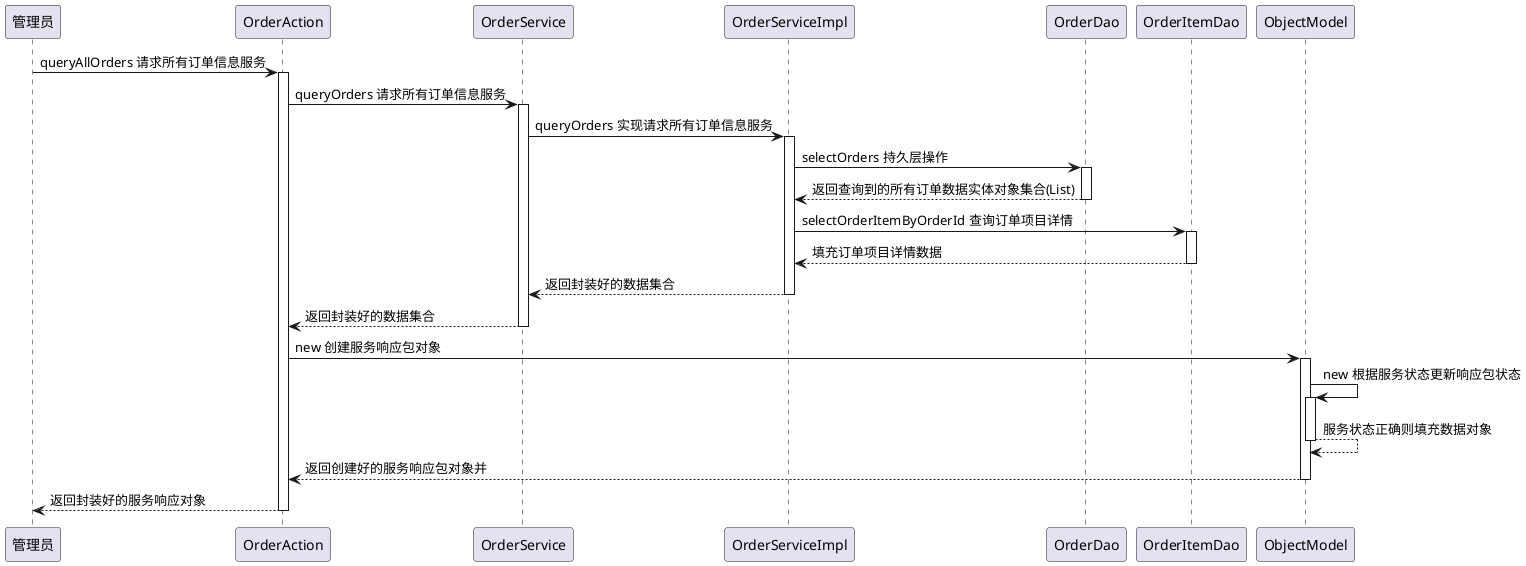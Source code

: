 @startuml
participant 管理员
管理员 -> OrderAction : queryAllOrders 请求所有订单信息服务
activate OrderAction
OrderAction -> OrderService : queryOrders 请求所有订单信息服务
activate OrderService
OrderService -> OrderServiceImpl : queryOrders 实现请求所有订单信息服务
activate OrderServiceImpl
OrderServiceImpl -> OrderDao : selectOrders 持久层操作
activate OrderDao
OrderDao --> OrderServiceImpl : 返回查询到的所有订单数据实体对象集合(List)
deactivate OrderDao
OrderServiceImpl -> OrderItemDao : selectOrderItemByOrderId 查询订单项目详情
activate OrderItemDao
OrderItemDao --> OrderServiceImpl : 填充订单项目详情数据
deactivate OrderItemDao
OrderServiceImpl --> OrderService : 返回封装好的数据集合
deactivate OrderServiceImpl
OrderService --> OrderAction : 返回封装好的数据集合
deactivate OrderService
OrderAction -> ObjectModel : new 创建服务响应包对象
activate ObjectModel
ObjectModel -> ObjectModel : new 根据服务状态更新响应包状态
activate ObjectModel
ObjectModel --> ObjectModel : 服务状态正确则填充数据对象
deactivate ObjectModel
ObjectModel --> OrderAction : 返回创建好的服务响应包对象并
deactivate ObjectModel
return 返回封装好的服务响应对象
@enduml